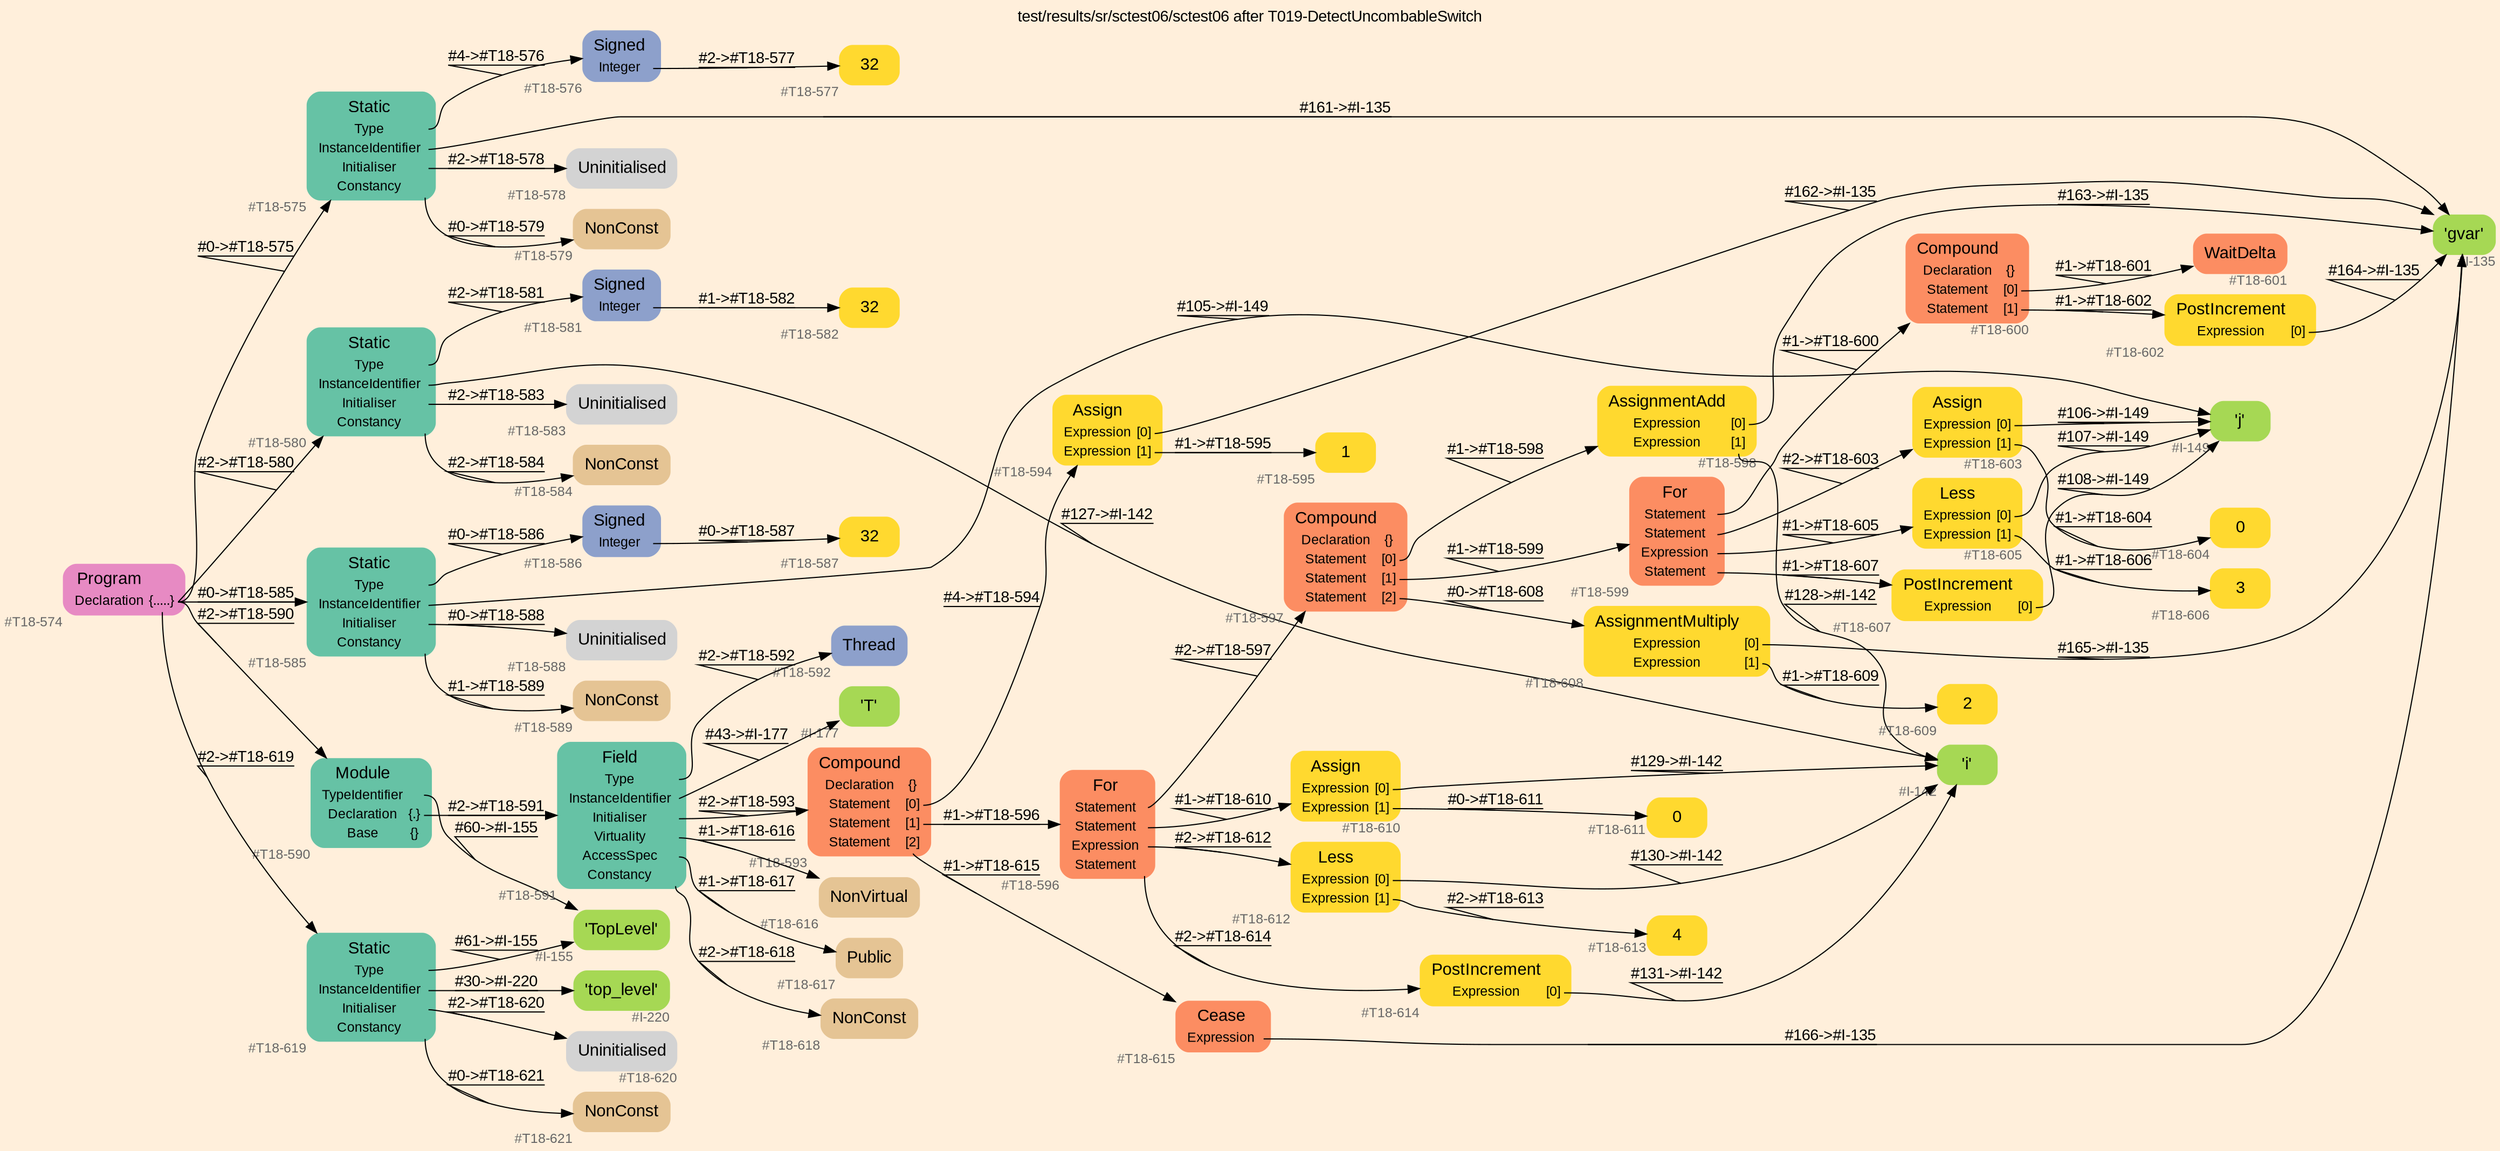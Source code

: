 digraph "test/results/sr/sctest06/sctest06 after T019-DetectUncombableSwitch" {
label = "test/results/sr/sctest06/sctest06 after T019-DetectUncombableSwitch"
labelloc = t
graph [
    rankdir = "LR"
    ranksep = 0.3
    bgcolor = antiquewhite1
    color = black
    fontcolor = black
    fontname = "Arial"
];
node [
    fontname = "Arial"
];
edge [
    fontname = "Arial"
];

// -------------------- node figure --------------------
// -------- block #T18-574 ----------
"#T18-574" [
    fillcolor = "/set28/4"
    xlabel = "#T18-574"
    fontsize = "12"
    fontcolor = grey40
    shape = "plaintext"
    label = <<TABLE BORDER="0" CELLBORDER="0" CELLSPACING="0">
     <TR><TD><FONT COLOR="black" POINT-SIZE="15">Program</FONT></TD></TR>
     <TR><TD><FONT COLOR="black" POINT-SIZE="12">Declaration</FONT></TD><TD PORT="port0"><FONT COLOR="black" POINT-SIZE="12">{.....}</FONT></TD></TR>
    </TABLE>>
    style = "rounded,filled"
];

// -------- block #T18-575 ----------
"#T18-575" [
    fillcolor = "/set28/1"
    xlabel = "#T18-575"
    fontsize = "12"
    fontcolor = grey40
    shape = "plaintext"
    label = <<TABLE BORDER="0" CELLBORDER="0" CELLSPACING="0">
     <TR><TD><FONT COLOR="black" POINT-SIZE="15">Static</FONT></TD></TR>
     <TR><TD><FONT COLOR="black" POINT-SIZE="12">Type</FONT></TD><TD PORT="port0"></TD></TR>
     <TR><TD><FONT COLOR="black" POINT-SIZE="12">InstanceIdentifier</FONT></TD><TD PORT="port1"></TD></TR>
     <TR><TD><FONT COLOR="black" POINT-SIZE="12">Initialiser</FONT></TD><TD PORT="port2"></TD></TR>
     <TR><TD><FONT COLOR="black" POINT-SIZE="12">Constancy</FONT></TD><TD PORT="port3"></TD></TR>
    </TABLE>>
    style = "rounded,filled"
];

// -------- block #T18-576 ----------
"#T18-576" [
    fillcolor = "/set28/3"
    xlabel = "#T18-576"
    fontsize = "12"
    fontcolor = grey40
    shape = "plaintext"
    label = <<TABLE BORDER="0" CELLBORDER="0" CELLSPACING="0">
     <TR><TD><FONT COLOR="black" POINT-SIZE="15">Signed</FONT></TD></TR>
     <TR><TD><FONT COLOR="black" POINT-SIZE="12">Integer</FONT></TD><TD PORT="port0"></TD></TR>
    </TABLE>>
    style = "rounded,filled"
];

// -------- block #T18-577 ----------
"#T18-577" [
    fillcolor = "/set28/6"
    xlabel = "#T18-577"
    fontsize = "12"
    fontcolor = grey40
    shape = "plaintext"
    label = <<TABLE BORDER="0" CELLBORDER="0" CELLSPACING="0">
     <TR><TD><FONT COLOR="black" POINT-SIZE="15">32</FONT></TD></TR>
    </TABLE>>
    style = "rounded,filled"
];

// -------- block #I-135 ----------
"#I-135" [
    fillcolor = "/set28/5"
    xlabel = "#I-135"
    fontsize = "12"
    fontcolor = grey40
    shape = "plaintext"
    label = <<TABLE BORDER="0" CELLBORDER="0" CELLSPACING="0">
     <TR><TD><FONT COLOR="black" POINT-SIZE="15">'gvar'</FONT></TD></TR>
    </TABLE>>
    style = "rounded,filled"
];

// -------- block #T18-578 ----------
"#T18-578" [
    xlabel = "#T18-578"
    fontsize = "12"
    fontcolor = grey40
    shape = "plaintext"
    label = <<TABLE BORDER="0" CELLBORDER="0" CELLSPACING="0">
     <TR><TD><FONT COLOR="black" POINT-SIZE="15">Uninitialised</FONT></TD></TR>
    </TABLE>>
    style = "rounded,filled"
];

// -------- block #T18-579 ----------
"#T18-579" [
    fillcolor = "/set28/7"
    xlabel = "#T18-579"
    fontsize = "12"
    fontcolor = grey40
    shape = "plaintext"
    label = <<TABLE BORDER="0" CELLBORDER="0" CELLSPACING="0">
     <TR><TD><FONT COLOR="black" POINT-SIZE="15">NonConst</FONT></TD></TR>
    </TABLE>>
    style = "rounded,filled"
];

// -------- block #T18-580 ----------
"#T18-580" [
    fillcolor = "/set28/1"
    xlabel = "#T18-580"
    fontsize = "12"
    fontcolor = grey40
    shape = "plaintext"
    label = <<TABLE BORDER="0" CELLBORDER="0" CELLSPACING="0">
     <TR><TD><FONT COLOR="black" POINT-SIZE="15">Static</FONT></TD></TR>
     <TR><TD><FONT COLOR="black" POINT-SIZE="12">Type</FONT></TD><TD PORT="port0"></TD></TR>
     <TR><TD><FONT COLOR="black" POINT-SIZE="12">InstanceIdentifier</FONT></TD><TD PORT="port1"></TD></TR>
     <TR><TD><FONT COLOR="black" POINT-SIZE="12">Initialiser</FONT></TD><TD PORT="port2"></TD></TR>
     <TR><TD><FONT COLOR="black" POINT-SIZE="12">Constancy</FONT></TD><TD PORT="port3"></TD></TR>
    </TABLE>>
    style = "rounded,filled"
];

// -------- block #T18-581 ----------
"#T18-581" [
    fillcolor = "/set28/3"
    xlabel = "#T18-581"
    fontsize = "12"
    fontcolor = grey40
    shape = "plaintext"
    label = <<TABLE BORDER="0" CELLBORDER="0" CELLSPACING="0">
     <TR><TD><FONT COLOR="black" POINT-SIZE="15">Signed</FONT></TD></TR>
     <TR><TD><FONT COLOR="black" POINT-SIZE="12">Integer</FONT></TD><TD PORT="port0"></TD></TR>
    </TABLE>>
    style = "rounded,filled"
];

// -------- block #T18-582 ----------
"#T18-582" [
    fillcolor = "/set28/6"
    xlabel = "#T18-582"
    fontsize = "12"
    fontcolor = grey40
    shape = "plaintext"
    label = <<TABLE BORDER="0" CELLBORDER="0" CELLSPACING="0">
     <TR><TD><FONT COLOR="black" POINT-SIZE="15">32</FONT></TD></TR>
    </TABLE>>
    style = "rounded,filled"
];

// -------- block #I-142 ----------
"#I-142" [
    fillcolor = "/set28/5"
    xlabel = "#I-142"
    fontsize = "12"
    fontcolor = grey40
    shape = "plaintext"
    label = <<TABLE BORDER="0" CELLBORDER="0" CELLSPACING="0">
     <TR><TD><FONT COLOR="black" POINT-SIZE="15">'i'</FONT></TD></TR>
    </TABLE>>
    style = "rounded,filled"
];

// -------- block #T18-583 ----------
"#T18-583" [
    xlabel = "#T18-583"
    fontsize = "12"
    fontcolor = grey40
    shape = "plaintext"
    label = <<TABLE BORDER="0" CELLBORDER="0" CELLSPACING="0">
     <TR><TD><FONT COLOR="black" POINT-SIZE="15">Uninitialised</FONT></TD></TR>
    </TABLE>>
    style = "rounded,filled"
];

// -------- block #T18-584 ----------
"#T18-584" [
    fillcolor = "/set28/7"
    xlabel = "#T18-584"
    fontsize = "12"
    fontcolor = grey40
    shape = "plaintext"
    label = <<TABLE BORDER="0" CELLBORDER="0" CELLSPACING="0">
     <TR><TD><FONT COLOR="black" POINT-SIZE="15">NonConst</FONT></TD></TR>
    </TABLE>>
    style = "rounded,filled"
];

// -------- block #T18-585 ----------
"#T18-585" [
    fillcolor = "/set28/1"
    xlabel = "#T18-585"
    fontsize = "12"
    fontcolor = grey40
    shape = "plaintext"
    label = <<TABLE BORDER="0" CELLBORDER="0" CELLSPACING="0">
     <TR><TD><FONT COLOR="black" POINT-SIZE="15">Static</FONT></TD></TR>
     <TR><TD><FONT COLOR="black" POINT-SIZE="12">Type</FONT></TD><TD PORT="port0"></TD></TR>
     <TR><TD><FONT COLOR="black" POINT-SIZE="12">InstanceIdentifier</FONT></TD><TD PORT="port1"></TD></TR>
     <TR><TD><FONT COLOR="black" POINT-SIZE="12">Initialiser</FONT></TD><TD PORT="port2"></TD></TR>
     <TR><TD><FONT COLOR="black" POINT-SIZE="12">Constancy</FONT></TD><TD PORT="port3"></TD></TR>
    </TABLE>>
    style = "rounded,filled"
];

// -------- block #T18-586 ----------
"#T18-586" [
    fillcolor = "/set28/3"
    xlabel = "#T18-586"
    fontsize = "12"
    fontcolor = grey40
    shape = "plaintext"
    label = <<TABLE BORDER="0" CELLBORDER="0" CELLSPACING="0">
     <TR><TD><FONT COLOR="black" POINT-SIZE="15">Signed</FONT></TD></TR>
     <TR><TD><FONT COLOR="black" POINT-SIZE="12">Integer</FONT></TD><TD PORT="port0"></TD></TR>
    </TABLE>>
    style = "rounded,filled"
];

// -------- block #T18-587 ----------
"#T18-587" [
    fillcolor = "/set28/6"
    xlabel = "#T18-587"
    fontsize = "12"
    fontcolor = grey40
    shape = "plaintext"
    label = <<TABLE BORDER="0" CELLBORDER="0" CELLSPACING="0">
     <TR><TD><FONT COLOR="black" POINT-SIZE="15">32</FONT></TD></TR>
    </TABLE>>
    style = "rounded,filled"
];

// -------- block #I-149 ----------
"#I-149" [
    fillcolor = "/set28/5"
    xlabel = "#I-149"
    fontsize = "12"
    fontcolor = grey40
    shape = "plaintext"
    label = <<TABLE BORDER="0" CELLBORDER="0" CELLSPACING="0">
     <TR><TD><FONT COLOR="black" POINT-SIZE="15">'j'</FONT></TD></TR>
    </TABLE>>
    style = "rounded,filled"
];

// -------- block #T18-588 ----------
"#T18-588" [
    xlabel = "#T18-588"
    fontsize = "12"
    fontcolor = grey40
    shape = "plaintext"
    label = <<TABLE BORDER="0" CELLBORDER="0" CELLSPACING="0">
     <TR><TD><FONT COLOR="black" POINT-SIZE="15">Uninitialised</FONT></TD></TR>
    </TABLE>>
    style = "rounded,filled"
];

// -------- block #T18-589 ----------
"#T18-589" [
    fillcolor = "/set28/7"
    xlabel = "#T18-589"
    fontsize = "12"
    fontcolor = grey40
    shape = "plaintext"
    label = <<TABLE BORDER="0" CELLBORDER="0" CELLSPACING="0">
     <TR><TD><FONT COLOR="black" POINT-SIZE="15">NonConst</FONT></TD></TR>
    </TABLE>>
    style = "rounded,filled"
];

// -------- block #T18-590 ----------
"#T18-590" [
    fillcolor = "/set28/1"
    xlabel = "#T18-590"
    fontsize = "12"
    fontcolor = grey40
    shape = "plaintext"
    label = <<TABLE BORDER="0" CELLBORDER="0" CELLSPACING="0">
     <TR><TD><FONT COLOR="black" POINT-SIZE="15">Module</FONT></TD></TR>
     <TR><TD><FONT COLOR="black" POINT-SIZE="12">TypeIdentifier</FONT></TD><TD PORT="port0"></TD></TR>
     <TR><TD><FONT COLOR="black" POINT-SIZE="12">Declaration</FONT></TD><TD PORT="port1"><FONT COLOR="black" POINT-SIZE="12">{.}</FONT></TD></TR>
     <TR><TD><FONT COLOR="black" POINT-SIZE="12">Base</FONT></TD><TD PORT="port2"><FONT COLOR="black" POINT-SIZE="12">{}</FONT></TD></TR>
    </TABLE>>
    style = "rounded,filled"
];

// -------- block #I-155 ----------
"#I-155" [
    fillcolor = "/set28/5"
    xlabel = "#I-155"
    fontsize = "12"
    fontcolor = grey40
    shape = "plaintext"
    label = <<TABLE BORDER="0" CELLBORDER="0" CELLSPACING="0">
     <TR><TD><FONT COLOR="black" POINT-SIZE="15">'TopLevel'</FONT></TD></TR>
    </TABLE>>
    style = "rounded,filled"
];

// -------- block #T18-591 ----------
"#T18-591" [
    fillcolor = "/set28/1"
    xlabel = "#T18-591"
    fontsize = "12"
    fontcolor = grey40
    shape = "plaintext"
    label = <<TABLE BORDER="0" CELLBORDER="0" CELLSPACING="0">
     <TR><TD><FONT COLOR="black" POINT-SIZE="15">Field</FONT></TD></TR>
     <TR><TD><FONT COLOR="black" POINT-SIZE="12">Type</FONT></TD><TD PORT="port0"></TD></TR>
     <TR><TD><FONT COLOR="black" POINT-SIZE="12">InstanceIdentifier</FONT></TD><TD PORT="port1"></TD></TR>
     <TR><TD><FONT COLOR="black" POINT-SIZE="12">Initialiser</FONT></TD><TD PORT="port2"></TD></TR>
     <TR><TD><FONT COLOR="black" POINT-SIZE="12">Virtuality</FONT></TD><TD PORT="port3"></TD></TR>
     <TR><TD><FONT COLOR="black" POINT-SIZE="12">AccessSpec</FONT></TD><TD PORT="port4"></TD></TR>
     <TR><TD><FONT COLOR="black" POINT-SIZE="12">Constancy</FONT></TD><TD PORT="port5"></TD></TR>
    </TABLE>>
    style = "rounded,filled"
];

// -------- block #T18-592 ----------
"#T18-592" [
    fillcolor = "/set28/3"
    xlabel = "#T18-592"
    fontsize = "12"
    fontcolor = grey40
    shape = "plaintext"
    label = <<TABLE BORDER="0" CELLBORDER="0" CELLSPACING="0">
     <TR><TD><FONT COLOR="black" POINT-SIZE="15">Thread</FONT></TD></TR>
    </TABLE>>
    style = "rounded,filled"
];

// -------- block #I-177 ----------
"#I-177" [
    fillcolor = "/set28/5"
    xlabel = "#I-177"
    fontsize = "12"
    fontcolor = grey40
    shape = "plaintext"
    label = <<TABLE BORDER="0" CELLBORDER="0" CELLSPACING="0">
     <TR><TD><FONT COLOR="black" POINT-SIZE="15">'T'</FONT></TD></TR>
    </TABLE>>
    style = "rounded,filled"
];

// -------- block #T18-593 ----------
"#T18-593" [
    fillcolor = "/set28/2"
    xlabel = "#T18-593"
    fontsize = "12"
    fontcolor = grey40
    shape = "plaintext"
    label = <<TABLE BORDER="0" CELLBORDER="0" CELLSPACING="0">
     <TR><TD><FONT COLOR="black" POINT-SIZE="15">Compound</FONT></TD></TR>
     <TR><TD><FONT COLOR="black" POINT-SIZE="12">Declaration</FONT></TD><TD PORT="port0"><FONT COLOR="black" POINT-SIZE="12">{}</FONT></TD></TR>
     <TR><TD><FONT COLOR="black" POINT-SIZE="12">Statement</FONT></TD><TD PORT="port1"><FONT COLOR="black" POINT-SIZE="12">[0]</FONT></TD></TR>
     <TR><TD><FONT COLOR="black" POINT-SIZE="12">Statement</FONT></TD><TD PORT="port2"><FONT COLOR="black" POINT-SIZE="12">[1]</FONT></TD></TR>
     <TR><TD><FONT COLOR="black" POINT-SIZE="12">Statement</FONT></TD><TD PORT="port3"><FONT COLOR="black" POINT-SIZE="12">[2]</FONT></TD></TR>
    </TABLE>>
    style = "rounded,filled"
];

// -------- block #T18-594 ----------
"#T18-594" [
    fillcolor = "/set28/6"
    xlabel = "#T18-594"
    fontsize = "12"
    fontcolor = grey40
    shape = "plaintext"
    label = <<TABLE BORDER="0" CELLBORDER="0" CELLSPACING="0">
     <TR><TD><FONT COLOR="black" POINT-SIZE="15">Assign</FONT></TD></TR>
     <TR><TD><FONT COLOR="black" POINT-SIZE="12">Expression</FONT></TD><TD PORT="port0"><FONT COLOR="black" POINT-SIZE="12">[0]</FONT></TD></TR>
     <TR><TD><FONT COLOR="black" POINT-SIZE="12">Expression</FONT></TD><TD PORT="port1"><FONT COLOR="black" POINT-SIZE="12">[1]</FONT></TD></TR>
    </TABLE>>
    style = "rounded,filled"
];

// -------- block #T18-595 ----------
"#T18-595" [
    fillcolor = "/set28/6"
    xlabel = "#T18-595"
    fontsize = "12"
    fontcolor = grey40
    shape = "plaintext"
    label = <<TABLE BORDER="0" CELLBORDER="0" CELLSPACING="0">
     <TR><TD><FONT COLOR="black" POINT-SIZE="15">1</FONT></TD></TR>
    </TABLE>>
    style = "rounded,filled"
];

// -------- block #T18-596 ----------
"#T18-596" [
    fillcolor = "/set28/2"
    xlabel = "#T18-596"
    fontsize = "12"
    fontcolor = grey40
    shape = "plaintext"
    label = <<TABLE BORDER="0" CELLBORDER="0" CELLSPACING="0">
     <TR><TD><FONT COLOR="black" POINT-SIZE="15">For</FONT></TD></TR>
     <TR><TD><FONT COLOR="black" POINT-SIZE="12">Statement</FONT></TD><TD PORT="port0"></TD></TR>
     <TR><TD><FONT COLOR="black" POINT-SIZE="12">Statement</FONT></TD><TD PORT="port1"></TD></TR>
     <TR><TD><FONT COLOR="black" POINT-SIZE="12">Expression</FONT></TD><TD PORT="port2"></TD></TR>
     <TR><TD><FONT COLOR="black" POINT-SIZE="12">Statement</FONT></TD><TD PORT="port3"></TD></TR>
    </TABLE>>
    style = "rounded,filled"
];

// -------- block #T18-597 ----------
"#T18-597" [
    fillcolor = "/set28/2"
    xlabel = "#T18-597"
    fontsize = "12"
    fontcolor = grey40
    shape = "plaintext"
    label = <<TABLE BORDER="0" CELLBORDER="0" CELLSPACING="0">
     <TR><TD><FONT COLOR="black" POINT-SIZE="15">Compound</FONT></TD></TR>
     <TR><TD><FONT COLOR="black" POINT-SIZE="12">Declaration</FONT></TD><TD PORT="port0"><FONT COLOR="black" POINT-SIZE="12">{}</FONT></TD></TR>
     <TR><TD><FONT COLOR="black" POINT-SIZE="12">Statement</FONT></TD><TD PORT="port1"><FONT COLOR="black" POINT-SIZE="12">[0]</FONT></TD></TR>
     <TR><TD><FONT COLOR="black" POINT-SIZE="12">Statement</FONT></TD><TD PORT="port2"><FONT COLOR="black" POINT-SIZE="12">[1]</FONT></TD></TR>
     <TR><TD><FONT COLOR="black" POINT-SIZE="12">Statement</FONT></TD><TD PORT="port3"><FONT COLOR="black" POINT-SIZE="12">[2]</FONT></TD></TR>
    </TABLE>>
    style = "rounded,filled"
];

// -------- block #T18-598 ----------
"#T18-598" [
    fillcolor = "/set28/6"
    xlabel = "#T18-598"
    fontsize = "12"
    fontcolor = grey40
    shape = "plaintext"
    label = <<TABLE BORDER="0" CELLBORDER="0" CELLSPACING="0">
     <TR><TD><FONT COLOR="black" POINT-SIZE="15">AssignmentAdd</FONT></TD></TR>
     <TR><TD><FONT COLOR="black" POINT-SIZE="12">Expression</FONT></TD><TD PORT="port0"><FONT COLOR="black" POINT-SIZE="12">[0]</FONT></TD></TR>
     <TR><TD><FONT COLOR="black" POINT-SIZE="12">Expression</FONT></TD><TD PORT="port1"><FONT COLOR="black" POINT-SIZE="12">[1]</FONT></TD></TR>
    </TABLE>>
    style = "rounded,filled"
];

// -------- block #T18-599 ----------
"#T18-599" [
    fillcolor = "/set28/2"
    xlabel = "#T18-599"
    fontsize = "12"
    fontcolor = grey40
    shape = "plaintext"
    label = <<TABLE BORDER="0" CELLBORDER="0" CELLSPACING="0">
     <TR><TD><FONT COLOR="black" POINT-SIZE="15">For</FONT></TD></TR>
     <TR><TD><FONT COLOR="black" POINT-SIZE="12">Statement</FONT></TD><TD PORT="port0"></TD></TR>
     <TR><TD><FONT COLOR="black" POINT-SIZE="12">Statement</FONT></TD><TD PORT="port1"></TD></TR>
     <TR><TD><FONT COLOR="black" POINT-SIZE="12">Expression</FONT></TD><TD PORT="port2"></TD></TR>
     <TR><TD><FONT COLOR="black" POINT-SIZE="12">Statement</FONT></TD><TD PORT="port3"></TD></TR>
    </TABLE>>
    style = "rounded,filled"
];

// -------- block #T18-600 ----------
"#T18-600" [
    fillcolor = "/set28/2"
    xlabel = "#T18-600"
    fontsize = "12"
    fontcolor = grey40
    shape = "plaintext"
    label = <<TABLE BORDER="0" CELLBORDER="0" CELLSPACING="0">
     <TR><TD><FONT COLOR="black" POINT-SIZE="15">Compound</FONT></TD></TR>
     <TR><TD><FONT COLOR="black" POINT-SIZE="12">Declaration</FONT></TD><TD PORT="port0"><FONT COLOR="black" POINT-SIZE="12">{}</FONT></TD></TR>
     <TR><TD><FONT COLOR="black" POINT-SIZE="12">Statement</FONT></TD><TD PORT="port1"><FONT COLOR="black" POINT-SIZE="12">[0]</FONT></TD></TR>
     <TR><TD><FONT COLOR="black" POINT-SIZE="12">Statement</FONT></TD><TD PORT="port2"><FONT COLOR="black" POINT-SIZE="12">[1]</FONT></TD></TR>
    </TABLE>>
    style = "rounded,filled"
];

// -------- block #T18-601 ----------
"#T18-601" [
    fillcolor = "/set28/2"
    xlabel = "#T18-601"
    fontsize = "12"
    fontcolor = grey40
    shape = "plaintext"
    label = <<TABLE BORDER="0" CELLBORDER="0" CELLSPACING="0">
     <TR><TD><FONT COLOR="black" POINT-SIZE="15">WaitDelta</FONT></TD></TR>
    </TABLE>>
    style = "rounded,filled"
];

// -------- block #T18-602 ----------
"#T18-602" [
    fillcolor = "/set28/6"
    xlabel = "#T18-602"
    fontsize = "12"
    fontcolor = grey40
    shape = "plaintext"
    label = <<TABLE BORDER="0" CELLBORDER="0" CELLSPACING="0">
     <TR><TD><FONT COLOR="black" POINT-SIZE="15">PostIncrement</FONT></TD></TR>
     <TR><TD><FONT COLOR="black" POINT-SIZE="12">Expression</FONT></TD><TD PORT="port0"><FONT COLOR="black" POINT-SIZE="12">[0]</FONT></TD></TR>
    </TABLE>>
    style = "rounded,filled"
];

// -------- block #T18-603 ----------
"#T18-603" [
    fillcolor = "/set28/6"
    xlabel = "#T18-603"
    fontsize = "12"
    fontcolor = grey40
    shape = "plaintext"
    label = <<TABLE BORDER="0" CELLBORDER="0" CELLSPACING="0">
     <TR><TD><FONT COLOR="black" POINT-SIZE="15">Assign</FONT></TD></TR>
     <TR><TD><FONT COLOR="black" POINT-SIZE="12">Expression</FONT></TD><TD PORT="port0"><FONT COLOR="black" POINT-SIZE="12">[0]</FONT></TD></TR>
     <TR><TD><FONT COLOR="black" POINT-SIZE="12">Expression</FONT></TD><TD PORT="port1"><FONT COLOR="black" POINT-SIZE="12">[1]</FONT></TD></TR>
    </TABLE>>
    style = "rounded,filled"
];

// -------- block #T18-604 ----------
"#T18-604" [
    fillcolor = "/set28/6"
    xlabel = "#T18-604"
    fontsize = "12"
    fontcolor = grey40
    shape = "plaintext"
    label = <<TABLE BORDER="0" CELLBORDER="0" CELLSPACING="0">
     <TR><TD><FONT COLOR="black" POINT-SIZE="15">0</FONT></TD></TR>
    </TABLE>>
    style = "rounded,filled"
];

// -------- block #T18-605 ----------
"#T18-605" [
    fillcolor = "/set28/6"
    xlabel = "#T18-605"
    fontsize = "12"
    fontcolor = grey40
    shape = "plaintext"
    label = <<TABLE BORDER="0" CELLBORDER="0" CELLSPACING="0">
     <TR><TD><FONT COLOR="black" POINT-SIZE="15">Less</FONT></TD></TR>
     <TR><TD><FONT COLOR="black" POINT-SIZE="12">Expression</FONT></TD><TD PORT="port0"><FONT COLOR="black" POINT-SIZE="12">[0]</FONT></TD></TR>
     <TR><TD><FONT COLOR="black" POINT-SIZE="12">Expression</FONT></TD><TD PORT="port1"><FONT COLOR="black" POINT-SIZE="12">[1]</FONT></TD></TR>
    </TABLE>>
    style = "rounded,filled"
];

// -------- block #T18-606 ----------
"#T18-606" [
    fillcolor = "/set28/6"
    xlabel = "#T18-606"
    fontsize = "12"
    fontcolor = grey40
    shape = "plaintext"
    label = <<TABLE BORDER="0" CELLBORDER="0" CELLSPACING="0">
     <TR><TD><FONT COLOR="black" POINT-SIZE="15">3</FONT></TD></TR>
    </TABLE>>
    style = "rounded,filled"
];

// -------- block #T18-607 ----------
"#T18-607" [
    fillcolor = "/set28/6"
    xlabel = "#T18-607"
    fontsize = "12"
    fontcolor = grey40
    shape = "plaintext"
    label = <<TABLE BORDER="0" CELLBORDER="0" CELLSPACING="0">
     <TR><TD><FONT COLOR="black" POINT-SIZE="15">PostIncrement</FONT></TD></TR>
     <TR><TD><FONT COLOR="black" POINT-SIZE="12">Expression</FONT></TD><TD PORT="port0"><FONT COLOR="black" POINT-SIZE="12">[0]</FONT></TD></TR>
    </TABLE>>
    style = "rounded,filled"
];

// -------- block #T18-608 ----------
"#T18-608" [
    fillcolor = "/set28/6"
    xlabel = "#T18-608"
    fontsize = "12"
    fontcolor = grey40
    shape = "plaintext"
    label = <<TABLE BORDER="0" CELLBORDER="0" CELLSPACING="0">
     <TR><TD><FONT COLOR="black" POINT-SIZE="15">AssignmentMultiply</FONT></TD></TR>
     <TR><TD><FONT COLOR="black" POINT-SIZE="12">Expression</FONT></TD><TD PORT="port0"><FONT COLOR="black" POINT-SIZE="12">[0]</FONT></TD></TR>
     <TR><TD><FONT COLOR="black" POINT-SIZE="12">Expression</FONT></TD><TD PORT="port1"><FONT COLOR="black" POINT-SIZE="12">[1]</FONT></TD></TR>
    </TABLE>>
    style = "rounded,filled"
];

// -------- block #T18-609 ----------
"#T18-609" [
    fillcolor = "/set28/6"
    xlabel = "#T18-609"
    fontsize = "12"
    fontcolor = grey40
    shape = "plaintext"
    label = <<TABLE BORDER="0" CELLBORDER="0" CELLSPACING="0">
     <TR><TD><FONT COLOR="black" POINT-SIZE="15">2</FONT></TD></TR>
    </TABLE>>
    style = "rounded,filled"
];

// -------- block #T18-610 ----------
"#T18-610" [
    fillcolor = "/set28/6"
    xlabel = "#T18-610"
    fontsize = "12"
    fontcolor = grey40
    shape = "plaintext"
    label = <<TABLE BORDER="0" CELLBORDER="0" CELLSPACING="0">
     <TR><TD><FONT COLOR="black" POINT-SIZE="15">Assign</FONT></TD></TR>
     <TR><TD><FONT COLOR="black" POINT-SIZE="12">Expression</FONT></TD><TD PORT="port0"><FONT COLOR="black" POINT-SIZE="12">[0]</FONT></TD></TR>
     <TR><TD><FONT COLOR="black" POINT-SIZE="12">Expression</FONT></TD><TD PORT="port1"><FONT COLOR="black" POINT-SIZE="12">[1]</FONT></TD></TR>
    </TABLE>>
    style = "rounded,filled"
];

// -------- block #T18-611 ----------
"#T18-611" [
    fillcolor = "/set28/6"
    xlabel = "#T18-611"
    fontsize = "12"
    fontcolor = grey40
    shape = "plaintext"
    label = <<TABLE BORDER="0" CELLBORDER="0" CELLSPACING="0">
     <TR><TD><FONT COLOR="black" POINT-SIZE="15">0</FONT></TD></TR>
    </TABLE>>
    style = "rounded,filled"
];

// -------- block #T18-612 ----------
"#T18-612" [
    fillcolor = "/set28/6"
    xlabel = "#T18-612"
    fontsize = "12"
    fontcolor = grey40
    shape = "plaintext"
    label = <<TABLE BORDER="0" CELLBORDER="0" CELLSPACING="0">
     <TR><TD><FONT COLOR="black" POINT-SIZE="15">Less</FONT></TD></TR>
     <TR><TD><FONT COLOR="black" POINT-SIZE="12">Expression</FONT></TD><TD PORT="port0"><FONT COLOR="black" POINT-SIZE="12">[0]</FONT></TD></TR>
     <TR><TD><FONT COLOR="black" POINT-SIZE="12">Expression</FONT></TD><TD PORT="port1"><FONT COLOR="black" POINT-SIZE="12">[1]</FONT></TD></TR>
    </TABLE>>
    style = "rounded,filled"
];

// -------- block #T18-613 ----------
"#T18-613" [
    fillcolor = "/set28/6"
    xlabel = "#T18-613"
    fontsize = "12"
    fontcolor = grey40
    shape = "plaintext"
    label = <<TABLE BORDER="0" CELLBORDER="0" CELLSPACING="0">
     <TR><TD><FONT COLOR="black" POINT-SIZE="15">4</FONT></TD></TR>
    </TABLE>>
    style = "rounded,filled"
];

// -------- block #T18-614 ----------
"#T18-614" [
    fillcolor = "/set28/6"
    xlabel = "#T18-614"
    fontsize = "12"
    fontcolor = grey40
    shape = "plaintext"
    label = <<TABLE BORDER="0" CELLBORDER="0" CELLSPACING="0">
     <TR><TD><FONT COLOR="black" POINT-SIZE="15">PostIncrement</FONT></TD></TR>
     <TR><TD><FONT COLOR="black" POINT-SIZE="12">Expression</FONT></TD><TD PORT="port0"><FONT COLOR="black" POINT-SIZE="12">[0]</FONT></TD></TR>
    </TABLE>>
    style = "rounded,filled"
];

// -------- block #T18-615 ----------
"#T18-615" [
    fillcolor = "/set28/2"
    xlabel = "#T18-615"
    fontsize = "12"
    fontcolor = grey40
    shape = "plaintext"
    label = <<TABLE BORDER="0" CELLBORDER="0" CELLSPACING="0">
     <TR><TD><FONT COLOR="black" POINT-SIZE="15">Cease</FONT></TD></TR>
     <TR><TD><FONT COLOR="black" POINT-SIZE="12">Expression</FONT></TD><TD PORT="port0"></TD></TR>
    </TABLE>>
    style = "rounded,filled"
];

// -------- block #T18-616 ----------
"#T18-616" [
    fillcolor = "/set28/7"
    xlabel = "#T18-616"
    fontsize = "12"
    fontcolor = grey40
    shape = "plaintext"
    label = <<TABLE BORDER="0" CELLBORDER="0" CELLSPACING="0">
     <TR><TD><FONT COLOR="black" POINT-SIZE="15">NonVirtual</FONT></TD></TR>
    </TABLE>>
    style = "rounded,filled"
];

// -------- block #T18-617 ----------
"#T18-617" [
    fillcolor = "/set28/7"
    xlabel = "#T18-617"
    fontsize = "12"
    fontcolor = grey40
    shape = "plaintext"
    label = <<TABLE BORDER="0" CELLBORDER="0" CELLSPACING="0">
     <TR><TD><FONT COLOR="black" POINT-SIZE="15">Public</FONT></TD></TR>
    </TABLE>>
    style = "rounded,filled"
];

// -------- block #T18-618 ----------
"#T18-618" [
    fillcolor = "/set28/7"
    xlabel = "#T18-618"
    fontsize = "12"
    fontcolor = grey40
    shape = "plaintext"
    label = <<TABLE BORDER="0" CELLBORDER="0" CELLSPACING="0">
     <TR><TD><FONT COLOR="black" POINT-SIZE="15">NonConst</FONT></TD></TR>
    </TABLE>>
    style = "rounded,filled"
];

// -------- block #T18-619 ----------
"#T18-619" [
    fillcolor = "/set28/1"
    xlabel = "#T18-619"
    fontsize = "12"
    fontcolor = grey40
    shape = "plaintext"
    label = <<TABLE BORDER="0" CELLBORDER="0" CELLSPACING="0">
     <TR><TD><FONT COLOR="black" POINT-SIZE="15">Static</FONT></TD></TR>
     <TR><TD><FONT COLOR="black" POINT-SIZE="12">Type</FONT></TD><TD PORT="port0"></TD></TR>
     <TR><TD><FONT COLOR="black" POINT-SIZE="12">InstanceIdentifier</FONT></TD><TD PORT="port1"></TD></TR>
     <TR><TD><FONT COLOR="black" POINT-SIZE="12">Initialiser</FONT></TD><TD PORT="port2"></TD></TR>
     <TR><TD><FONT COLOR="black" POINT-SIZE="12">Constancy</FONT></TD><TD PORT="port3"></TD></TR>
    </TABLE>>
    style = "rounded,filled"
];

// -------- block #I-220 ----------
"#I-220" [
    fillcolor = "/set28/5"
    xlabel = "#I-220"
    fontsize = "12"
    fontcolor = grey40
    shape = "plaintext"
    label = <<TABLE BORDER="0" CELLBORDER="0" CELLSPACING="0">
     <TR><TD><FONT COLOR="black" POINT-SIZE="15">'top_level'</FONT></TD></TR>
    </TABLE>>
    style = "rounded,filled"
];

// -------- block #T18-620 ----------
"#T18-620" [
    xlabel = "#T18-620"
    fontsize = "12"
    fontcolor = grey40
    shape = "plaintext"
    label = <<TABLE BORDER="0" CELLBORDER="0" CELLSPACING="0">
     <TR><TD><FONT COLOR="black" POINT-SIZE="15">Uninitialised</FONT></TD></TR>
    </TABLE>>
    style = "rounded,filled"
];

// -------- block #T18-621 ----------
"#T18-621" [
    fillcolor = "/set28/7"
    xlabel = "#T18-621"
    fontsize = "12"
    fontcolor = grey40
    shape = "plaintext"
    label = <<TABLE BORDER="0" CELLBORDER="0" CELLSPACING="0">
     <TR><TD><FONT COLOR="black" POINT-SIZE="15">NonConst</FONT></TD></TR>
    </TABLE>>
    style = "rounded,filled"
];

"#T18-574":port0 -> "#T18-575" [
    label = "#0-&gt;#T18-575"
    decorate = true
    color = black
    fontcolor = black
];

"#T18-574":port0 -> "#T18-580" [
    label = "#2-&gt;#T18-580"
    decorate = true
    color = black
    fontcolor = black
];

"#T18-574":port0 -> "#T18-585" [
    label = "#0-&gt;#T18-585"
    decorate = true
    color = black
    fontcolor = black
];

"#T18-574":port0 -> "#T18-590" [
    label = "#2-&gt;#T18-590"
    decorate = true
    color = black
    fontcolor = black
];

"#T18-574":port0 -> "#T18-619" [
    label = "#2-&gt;#T18-619"
    decorate = true
    color = black
    fontcolor = black
];

"#T18-575":port0 -> "#T18-576" [
    label = "#4-&gt;#T18-576"
    decorate = true
    color = black
    fontcolor = black
];

"#T18-575":port1 -> "#I-135" [
    label = "#161-&gt;#I-135"
    decorate = true
    color = black
    fontcolor = black
];

"#T18-575":port2 -> "#T18-578" [
    label = "#2-&gt;#T18-578"
    decorate = true
    color = black
    fontcolor = black
];

"#T18-575":port3 -> "#T18-579" [
    label = "#0-&gt;#T18-579"
    decorate = true
    color = black
    fontcolor = black
];

"#T18-576":port0 -> "#T18-577" [
    label = "#2-&gt;#T18-577"
    decorate = true
    color = black
    fontcolor = black
];

"#T18-580":port0 -> "#T18-581" [
    label = "#2-&gt;#T18-581"
    decorate = true
    color = black
    fontcolor = black
];

"#T18-580":port1 -> "#I-142" [
    label = "#127-&gt;#I-142"
    decorate = true
    color = black
    fontcolor = black
];

"#T18-580":port2 -> "#T18-583" [
    label = "#2-&gt;#T18-583"
    decorate = true
    color = black
    fontcolor = black
];

"#T18-580":port3 -> "#T18-584" [
    label = "#2-&gt;#T18-584"
    decorate = true
    color = black
    fontcolor = black
];

"#T18-581":port0 -> "#T18-582" [
    label = "#1-&gt;#T18-582"
    decorate = true
    color = black
    fontcolor = black
];

"#T18-585":port0 -> "#T18-586" [
    label = "#0-&gt;#T18-586"
    decorate = true
    color = black
    fontcolor = black
];

"#T18-585":port1 -> "#I-149" [
    label = "#105-&gt;#I-149"
    decorate = true
    color = black
    fontcolor = black
];

"#T18-585":port2 -> "#T18-588" [
    label = "#0-&gt;#T18-588"
    decorate = true
    color = black
    fontcolor = black
];

"#T18-585":port3 -> "#T18-589" [
    label = "#1-&gt;#T18-589"
    decorate = true
    color = black
    fontcolor = black
];

"#T18-586":port0 -> "#T18-587" [
    label = "#0-&gt;#T18-587"
    decorate = true
    color = black
    fontcolor = black
];

"#T18-590":port0 -> "#I-155" [
    label = "#60-&gt;#I-155"
    decorate = true
    color = black
    fontcolor = black
];

"#T18-590":port1 -> "#T18-591" [
    label = "#2-&gt;#T18-591"
    decorate = true
    color = black
    fontcolor = black
];

"#T18-591":port0 -> "#T18-592" [
    label = "#2-&gt;#T18-592"
    decorate = true
    color = black
    fontcolor = black
];

"#T18-591":port1 -> "#I-177" [
    label = "#43-&gt;#I-177"
    decorate = true
    color = black
    fontcolor = black
];

"#T18-591":port2 -> "#T18-593" [
    label = "#2-&gt;#T18-593"
    decorate = true
    color = black
    fontcolor = black
];

"#T18-591":port3 -> "#T18-616" [
    label = "#1-&gt;#T18-616"
    decorate = true
    color = black
    fontcolor = black
];

"#T18-591":port4 -> "#T18-617" [
    label = "#1-&gt;#T18-617"
    decorate = true
    color = black
    fontcolor = black
];

"#T18-591":port5 -> "#T18-618" [
    label = "#2-&gt;#T18-618"
    decorate = true
    color = black
    fontcolor = black
];

"#T18-593":port1 -> "#T18-594" [
    label = "#4-&gt;#T18-594"
    decorate = true
    color = black
    fontcolor = black
];

"#T18-593":port2 -> "#T18-596" [
    label = "#1-&gt;#T18-596"
    decorate = true
    color = black
    fontcolor = black
];

"#T18-593":port3 -> "#T18-615" [
    label = "#1-&gt;#T18-615"
    decorate = true
    color = black
    fontcolor = black
];

"#T18-594":port0 -> "#I-135" [
    label = "#162-&gt;#I-135"
    decorate = true
    color = black
    fontcolor = black
];

"#T18-594":port1 -> "#T18-595" [
    label = "#1-&gt;#T18-595"
    decorate = true
    color = black
    fontcolor = black
];

"#T18-596":port0 -> "#T18-597" [
    label = "#2-&gt;#T18-597"
    decorate = true
    color = black
    fontcolor = black
];

"#T18-596":port1 -> "#T18-610" [
    label = "#1-&gt;#T18-610"
    decorate = true
    color = black
    fontcolor = black
];

"#T18-596":port2 -> "#T18-612" [
    label = "#2-&gt;#T18-612"
    decorate = true
    color = black
    fontcolor = black
];

"#T18-596":port3 -> "#T18-614" [
    label = "#2-&gt;#T18-614"
    decorate = true
    color = black
    fontcolor = black
];

"#T18-597":port1 -> "#T18-598" [
    label = "#1-&gt;#T18-598"
    decorate = true
    color = black
    fontcolor = black
];

"#T18-597":port2 -> "#T18-599" [
    label = "#1-&gt;#T18-599"
    decorate = true
    color = black
    fontcolor = black
];

"#T18-597":port3 -> "#T18-608" [
    label = "#0-&gt;#T18-608"
    decorate = true
    color = black
    fontcolor = black
];

"#T18-598":port0 -> "#I-135" [
    label = "#163-&gt;#I-135"
    decorate = true
    color = black
    fontcolor = black
];

"#T18-598":port1 -> "#I-142" [
    label = "#128-&gt;#I-142"
    decorate = true
    color = black
    fontcolor = black
];

"#T18-599":port0 -> "#T18-600" [
    label = "#1-&gt;#T18-600"
    decorate = true
    color = black
    fontcolor = black
];

"#T18-599":port1 -> "#T18-603" [
    label = "#2-&gt;#T18-603"
    decorate = true
    color = black
    fontcolor = black
];

"#T18-599":port2 -> "#T18-605" [
    label = "#1-&gt;#T18-605"
    decorate = true
    color = black
    fontcolor = black
];

"#T18-599":port3 -> "#T18-607" [
    label = "#1-&gt;#T18-607"
    decorate = true
    color = black
    fontcolor = black
];

"#T18-600":port1 -> "#T18-601" [
    label = "#1-&gt;#T18-601"
    decorate = true
    color = black
    fontcolor = black
];

"#T18-600":port2 -> "#T18-602" [
    label = "#1-&gt;#T18-602"
    decorate = true
    color = black
    fontcolor = black
];

"#T18-602":port0 -> "#I-135" [
    label = "#164-&gt;#I-135"
    decorate = true
    color = black
    fontcolor = black
];

"#T18-603":port0 -> "#I-149" [
    label = "#106-&gt;#I-149"
    decorate = true
    color = black
    fontcolor = black
];

"#T18-603":port1 -> "#T18-604" [
    label = "#1-&gt;#T18-604"
    decorate = true
    color = black
    fontcolor = black
];

"#T18-605":port0 -> "#I-149" [
    label = "#107-&gt;#I-149"
    decorate = true
    color = black
    fontcolor = black
];

"#T18-605":port1 -> "#T18-606" [
    label = "#1-&gt;#T18-606"
    decorate = true
    color = black
    fontcolor = black
];

"#T18-607":port0 -> "#I-149" [
    label = "#108-&gt;#I-149"
    decorate = true
    color = black
    fontcolor = black
];

"#T18-608":port0 -> "#I-135" [
    label = "#165-&gt;#I-135"
    decorate = true
    color = black
    fontcolor = black
];

"#T18-608":port1 -> "#T18-609" [
    label = "#1-&gt;#T18-609"
    decorate = true
    color = black
    fontcolor = black
];

"#T18-610":port0 -> "#I-142" [
    label = "#129-&gt;#I-142"
    decorate = true
    color = black
    fontcolor = black
];

"#T18-610":port1 -> "#T18-611" [
    label = "#0-&gt;#T18-611"
    decorate = true
    color = black
    fontcolor = black
];

"#T18-612":port0 -> "#I-142" [
    label = "#130-&gt;#I-142"
    decorate = true
    color = black
    fontcolor = black
];

"#T18-612":port1 -> "#T18-613" [
    label = "#2-&gt;#T18-613"
    decorate = true
    color = black
    fontcolor = black
];

"#T18-614":port0 -> "#I-142" [
    label = "#131-&gt;#I-142"
    decorate = true
    color = black
    fontcolor = black
];

"#T18-615":port0 -> "#I-135" [
    label = "#166-&gt;#I-135"
    decorate = true
    color = black
    fontcolor = black
];

"#T18-619":port0 -> "#I-155" [
    label = "#61-&gt;#I-155"
    decorate = true
    color = black
    fontcolor = black
];

"#T18-619":port1 -> "#I-220" [
    label = "#30-&gt;#I-220"
    decorate = true
    color = black
    fontcolor = black
];

"#T18-619":port2 -> "#T18-620" [
    label = "#2-&gt;#T18-620"
    decorate = true
    color = black
    fontcolor = black
];

"#T18-619":port3 -> "#T18-621" [
    label = "#0-&gt;#T18-621"
    decorate = true
    color = black
    fontcolor = black
];


}
